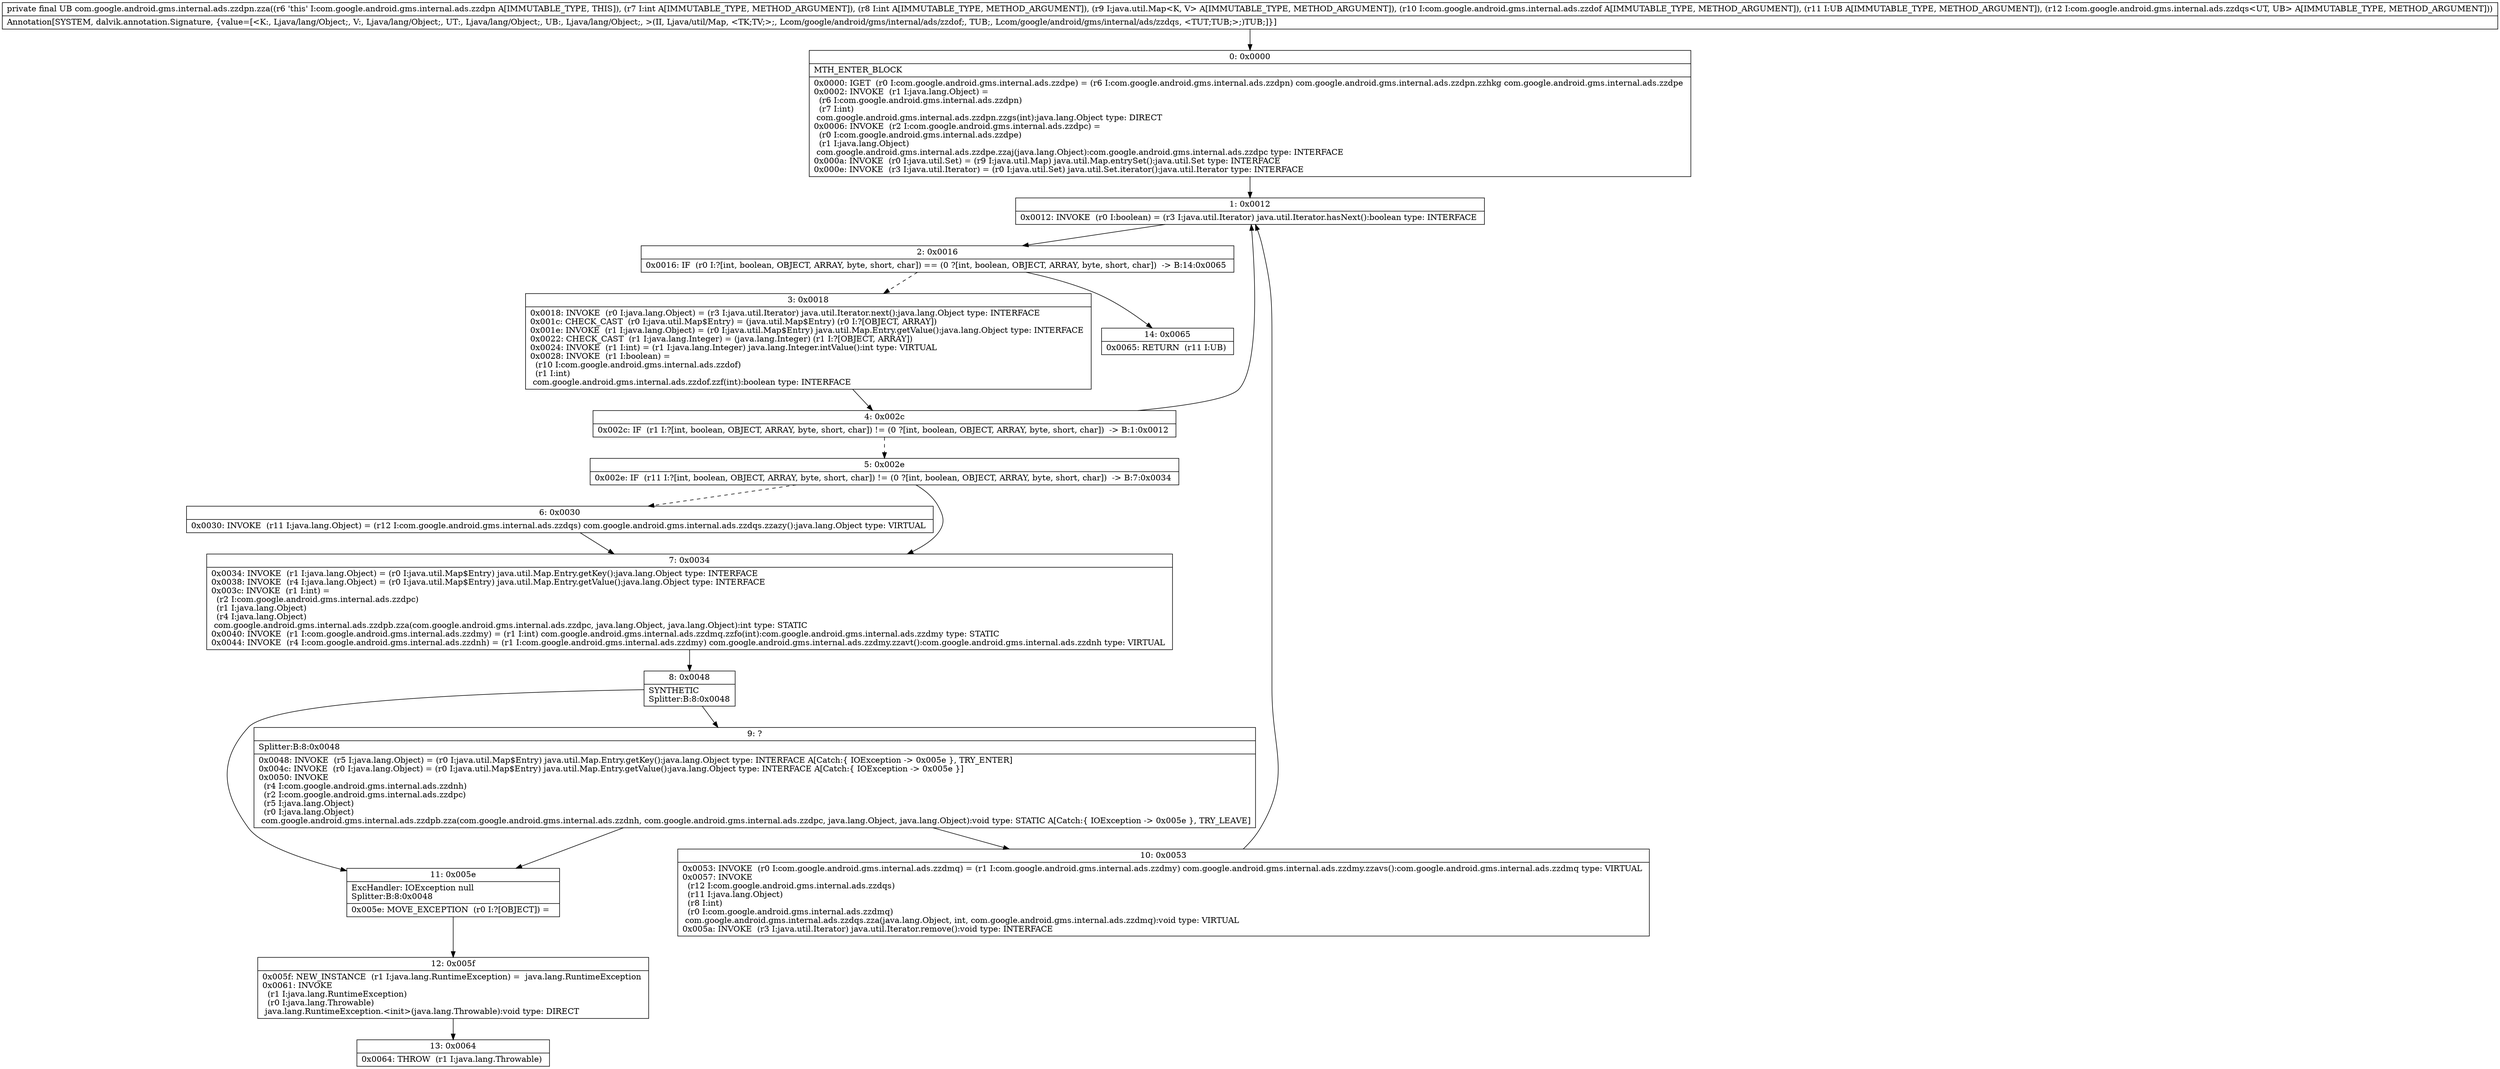 digraph "CFG forcom.google.android.gms.internal.ads.zzdpn.zza(IILjava\/util\/Map;Lcom\/google\/android\/gms\/internal\/ads\/zzdof;Ljava\/lang\/Object;Lcom\/google\/android\/gms\/internal\/ads\/zzdqs;)Ljava\/lang\/Object;" {
Node_0 [shape=record,label="{0\:\ 0x0000|MTH_ENTER_BLOCK\l|0x0000: IGET  (r0 I:com.google.android.gms.internal.ads.zzdpe) = (r6 I:com.google.android.gms.internal.ads.zzdpn) com.google.android.gms.internal.ads.zzdpn.zzhkg com.google.android.gms.internal.ads.zzdpe \l0x0002: INVOKE  (r1 I:java.lang.Object) = \l  (r6 I:com.google.android.gms.internal.ads.zzdpn)\l  (r7 I:int)\l com.google.android.gms.internal.ads.zzdpn.zzgs(int):java.lang.Object type: DIRECT \l0x0006: INVOKE  (r2 I:com.google.android.gms.internal.ads.zzdpc) = \l  (r0 I:com.google.android.gms.internal.ads.zzdpe)\l  (r1 I:java.lang.Object)\l com.google.android.gms.internal.ads.zzdpe.zzaj(java.lang.Object):com.google.android.gms.internal.ads.zzdpc type: INTERFACE \l0x000a: INVOKE  (r0 I:java.util.Set) = (r9 I:java.util.Map) java.util.Map.entrySet():java.util.Set type: INTERFACE \l0x000e: INVOKE  (r3 I:java.util.Iterator) = (r0 I:java.util.Set) java.util.Set.iterator():java.util.Iterator type: INTERFACE \l}"];
Node_1 [shape=record,label="{1\:\ 0x0012|0x0012: INVOKE  (r0 I:boolean) = (r3 I:java.util.Iterator) java.util.Iterator.hasNext():boolean type: INTERFACE \l}"];
Node_2 [shape=record,label="{2\:\ 0x0016|0x0016: IF  (r0 I:?[int, boolean, OBJECT, ARRAY, byte, short, char]) == (0 ?[int, boolean, OBJECT, ARRAY, byte, short, char])  \-\> B:14:0x0065 \l}"];
Node_3 [shape=record,label="{3\:\ 0x0018|0x0018: INVOKE  (r0 I:java.lang.Object) = (r3 I:java.util.Iterator) java.util.Iterator.next():java.lang.Object type: INTERFACE \l0x001c: CHECK_CAST  (r0 I:java.util.Map$Entry) = (java.util.Map$Entry) (r0 I:?[OBJECT, ARRAY]) \l0x001e: INVOKE  (r1 I:java.lang.Object) = (r0 I:java.util.Map$Entry) java.util.Map.Entry.getValue():java.lang.Object type: INTERFACE \l0x0022: CHECK_CAST  (r1 I:java.lang.Integer) = (java.lang.Integer) (r1 I:?[OBJECT, ARRAY]) \l0x0024: INVOKE  (r1 I:int) = (r1 I:java.lang.Integer) java.lang.Integer.intValue():int type: VIRTUAL \l0x0028: INVOKE  (r1 I:boolean) = \l  (r10 I:com.google.android.gms.internal.ads.zzdof)\l  (r1 I:int)\l com.google.android.gms.internal.ads.zzdof.zzf(int):boolean type: INTERFACE \l}"];
Node_4 [shape=record,label="{4\:\ 0x002c|0x002c: IF  (r1 I:?[int, boolean, OBJECT, ARRAY, byte, short, char]) != (0 ?[int, boolean, OBJECT, ARRAY, byte, short, char])  \-\> B:1:0x0012 \l}"];
Node_5 [shape=record,label="{5\:\ 0x002e|0x002e: IF  (r11 I:?[int, boolean, OBJECT, ARRAY, byte, short, char]) != (0 ?[int, boolean, OBJECT, ARRAY, byte, short, char])  \-\> B:7:0x0034 \l}"];
Node_6 [shape=record,label="{6\:\ 0x0030|0x0030: INVOKE  (r11 I:java.lang.Object) = (r12 I:com.google.android.gms.internal.ads.zzdqs) com.google.android.gms.internal.ads.zzdqs.zzazy():java.lang.Object type: VIRTUAL \l}"];
Node_7 [shape=record,label="{7\:\ 0x0034|0x0034: INVOKE  (r1 I:java.lang.Object) = (r0 I:java.util.Map$Entry) java.util.Map.Entry.getKey():java.lang.Object type: INTERFACE \l0x0038: INVOKE  (r4 I:java.lang.Object) = (r0 I:java.util.Map$Entry) java.util.Map.Entry.getValue():java.lang.Object type: INTERFACE \l0x003c: INVOKE  (r1 I:int) = \l  (r2 I:com.google.android.gms.internal.ads.zzdpc)\l  (r1 I:java.lang.Object)\l  (r4 I:java.lang.Object)\l com.google.android.gms.internal.ads.zzdpb.zza(com.google.android.gms.internal.ads.zzdpc, java.lang.Object, java.lang.Object):int type: STATIC \l0x0040: INVOKE  (r1 I:com.google.android.gms.internal.ads.zzdmy) = (r1 I:int) com.google.android.gms.internal.ads.zzdmq.zzfo(int):com.google.android.gms.internal.ads.zzdmy type: STATIC \l0x0044: INVOKE  (r4 I:com.google.android.gms.internal.ads.zzdnh) = (r1 I:com.google.android.gms.internal.ads.zzdmy) com.google.android.gms.internal.ads.zzdmy.zzavt():com.google.android.gms.internal.ads.zzdnh type: VIRTUAL \l}"];
Node_8 [shape=record,label="{8\:\ 0x0048|SYNTHETIC\lSplitter:B:8:0x0048\l}"];
Node_9 [shape=record,label="{9\:\ ?|Splitter:B:8:0x0048\l|0x0048: INVOKE  (r5 I:java.lang.Object) = (r0 I:java.util.Map$Entry) java.util.Map.Entry.getKey():java.lang.Object type: INTERFACE A[Catch:\{ IOException \-\> 0x005e \}, TRY_ENTER]\l0x004c: INVOKE  (r0 I:java.lang.Object) = (r0 I:java.util.Map$Entry) java.util.Map.Entry.getValue():java.lang.Object type: INTERFACE A[Catch:\{ IOException \-\> 0x005e \}]\l0x0050: INVOKE  \l  (r4 I:com.google.android.gms.internal.ads.zzdnh)\l  (r2 I:com.google.android.gms.internal.ads.zzdpc)\l  (r5 I:java.lang.Object)\l  (r0 I:java.lang.Object)\l com.google.android.gms.internal.ads.zzdpb.zza(com.google.android.gms.internal.ads.zzdnh, com.google.android.gms.internal.ads.zzdpc, java.lang.Object, java.lang.Object):void type: STATIC A[Catch:\{ IOException \-\> 0x005e \}, TRY_LEAVE]\l}"];
Node_10 [shape=record,label="{10\:\ 0x0053|0x0053: INVOKE  (r0 I:com.google.android.gms.internal.ads.zzdmq) = (r1 I:com.google.android.gms.internal.ads.zzdmy) com.google.android.gms.internal.ads.zzdmy.zzavs():com.google.android.gms.internal.ads.zzdmq type: VIRTUAL \l0x0057: INVOKE  \l  (r12 I:com.google.android.gms.internal.ads.zzdqs)\l  (r11 I:java.lang.Object)\l  (r8 I:int)\l  (r0 I:com.google.android.gms.internal.ads.zzdmq)\l com.google.android.gms.internal.ads.zzdqs.zza(java.lang.Object, int, com.google.android.gms.internal.ads.zzdmq):void type: VIRTUAL \l0x005a: INVOKE  (r3 I:java.util.Iterator) java.util.Iterator.remove():void type: INTERFACE \l}"];
Node_11 [shape=record,label="{11\:\ 0x005e|ExcHandler: IOException null\lSplitter:B:8:0x0048\l|0x005e: MOVE_EXCEPTION  (r0 I:?[OBJECT]) =  \l}"];
Node_12 [shape=record,label="{12\:\ 0x005f|0x005f: NEW_INSTANCE  (r1 I:java.lang.RuntimeException) =  java.lang.RuntimeException \l0x0061: INVOKE  \l  (r1 I:java.lang.RuntimeException)\l  (r0 I:java.lang.Throwable)\l java.lang.RuntimeException.\<init\>(java.lang.Throwable):void type: DIRECT \l}"];
Node_13 [shape=record,label="{13\:\ 0x0064|0x0064: THROW  (r1 I:java.lang.Throwable) \l}"];
Node_14 [shape=record,label="{14\:\ 0x0065|0x0065: RETURN  (r11 I:UB) \l}"];
MethodNode[shape=record,label="{private final UB com.google.android.gms.internal.ads.zzdpn.zza((r6 'this' I:com.google.android.gms.internal.ads.zzdpn A[IMMUTABLE_TYPE, THIS]), (r7 I:int A[IMMUTABLE_TYPE, METHOD_ARGUMENT]), (r8 I:int A[IMMUTABLE_TYPE, METHOD_ARGUMENT]), (r9 I:java.util.Map\<K, V\> A[IMMUTABLE_TYPE, METHOD_ARGUMENT]), (r10 I:com.google.android.gms.internal.ads.zzdof A[IMMUTABLE_TYPE, METHOD_ARGUMENT]), (r11 I:UB A[IMMUTABLE_TYPE, METHOD_ARGUMENT]), (r12 I:com.google.android.gms.internal.ads.zzdqs\<UT, UB\> A[IMMUTABLE_TYPE, METHOD_ARGUMENT]))  | Annotation[SYSTEM, dalvik.annotation.Signature, \{value=[\<K:, Ljava\/lang\/Object;, V:, Ljava\/lang\/Object;, UT:, Ljava\/lang\/Object;, UB:, Ljava\/lang\/Object;, \>(II, Ljava\/util\/Map, \<TK;TV;\>;, Lcom\/google\/android\/gms\/internal\/ads\/zzdof;, TUB;, Lcom\/google\/android\/gms\/internal\/ads\/zzdqs, \<TUT;TUB;\>;)TUB;]\}]\l}"];
MethodNode -> Node_0;
Node_0 -> Node_1;
Node_1 -> Node_2;
Node_2 -> Node_3[style=dashed];
Node_2 -> Node_14;
Node_3 -> Node_4;
Node_4 -> Node_1;
Node_4 -> Node_5[style=dashed];
Node_5 -> Node_6[style=dashed];
Node_5 -> Node_7;
Node_6 -> Node_7;
Node_7 -> Node_8;
Node_8 -> Node_9;
Node_8 -> Node_11;
Node_9 -> Node_10;
Node_9 -> Node_11;
Node_10 -> Node_1;
Node_11 -> Node_12;
Node_12 -> Node_13;
}

